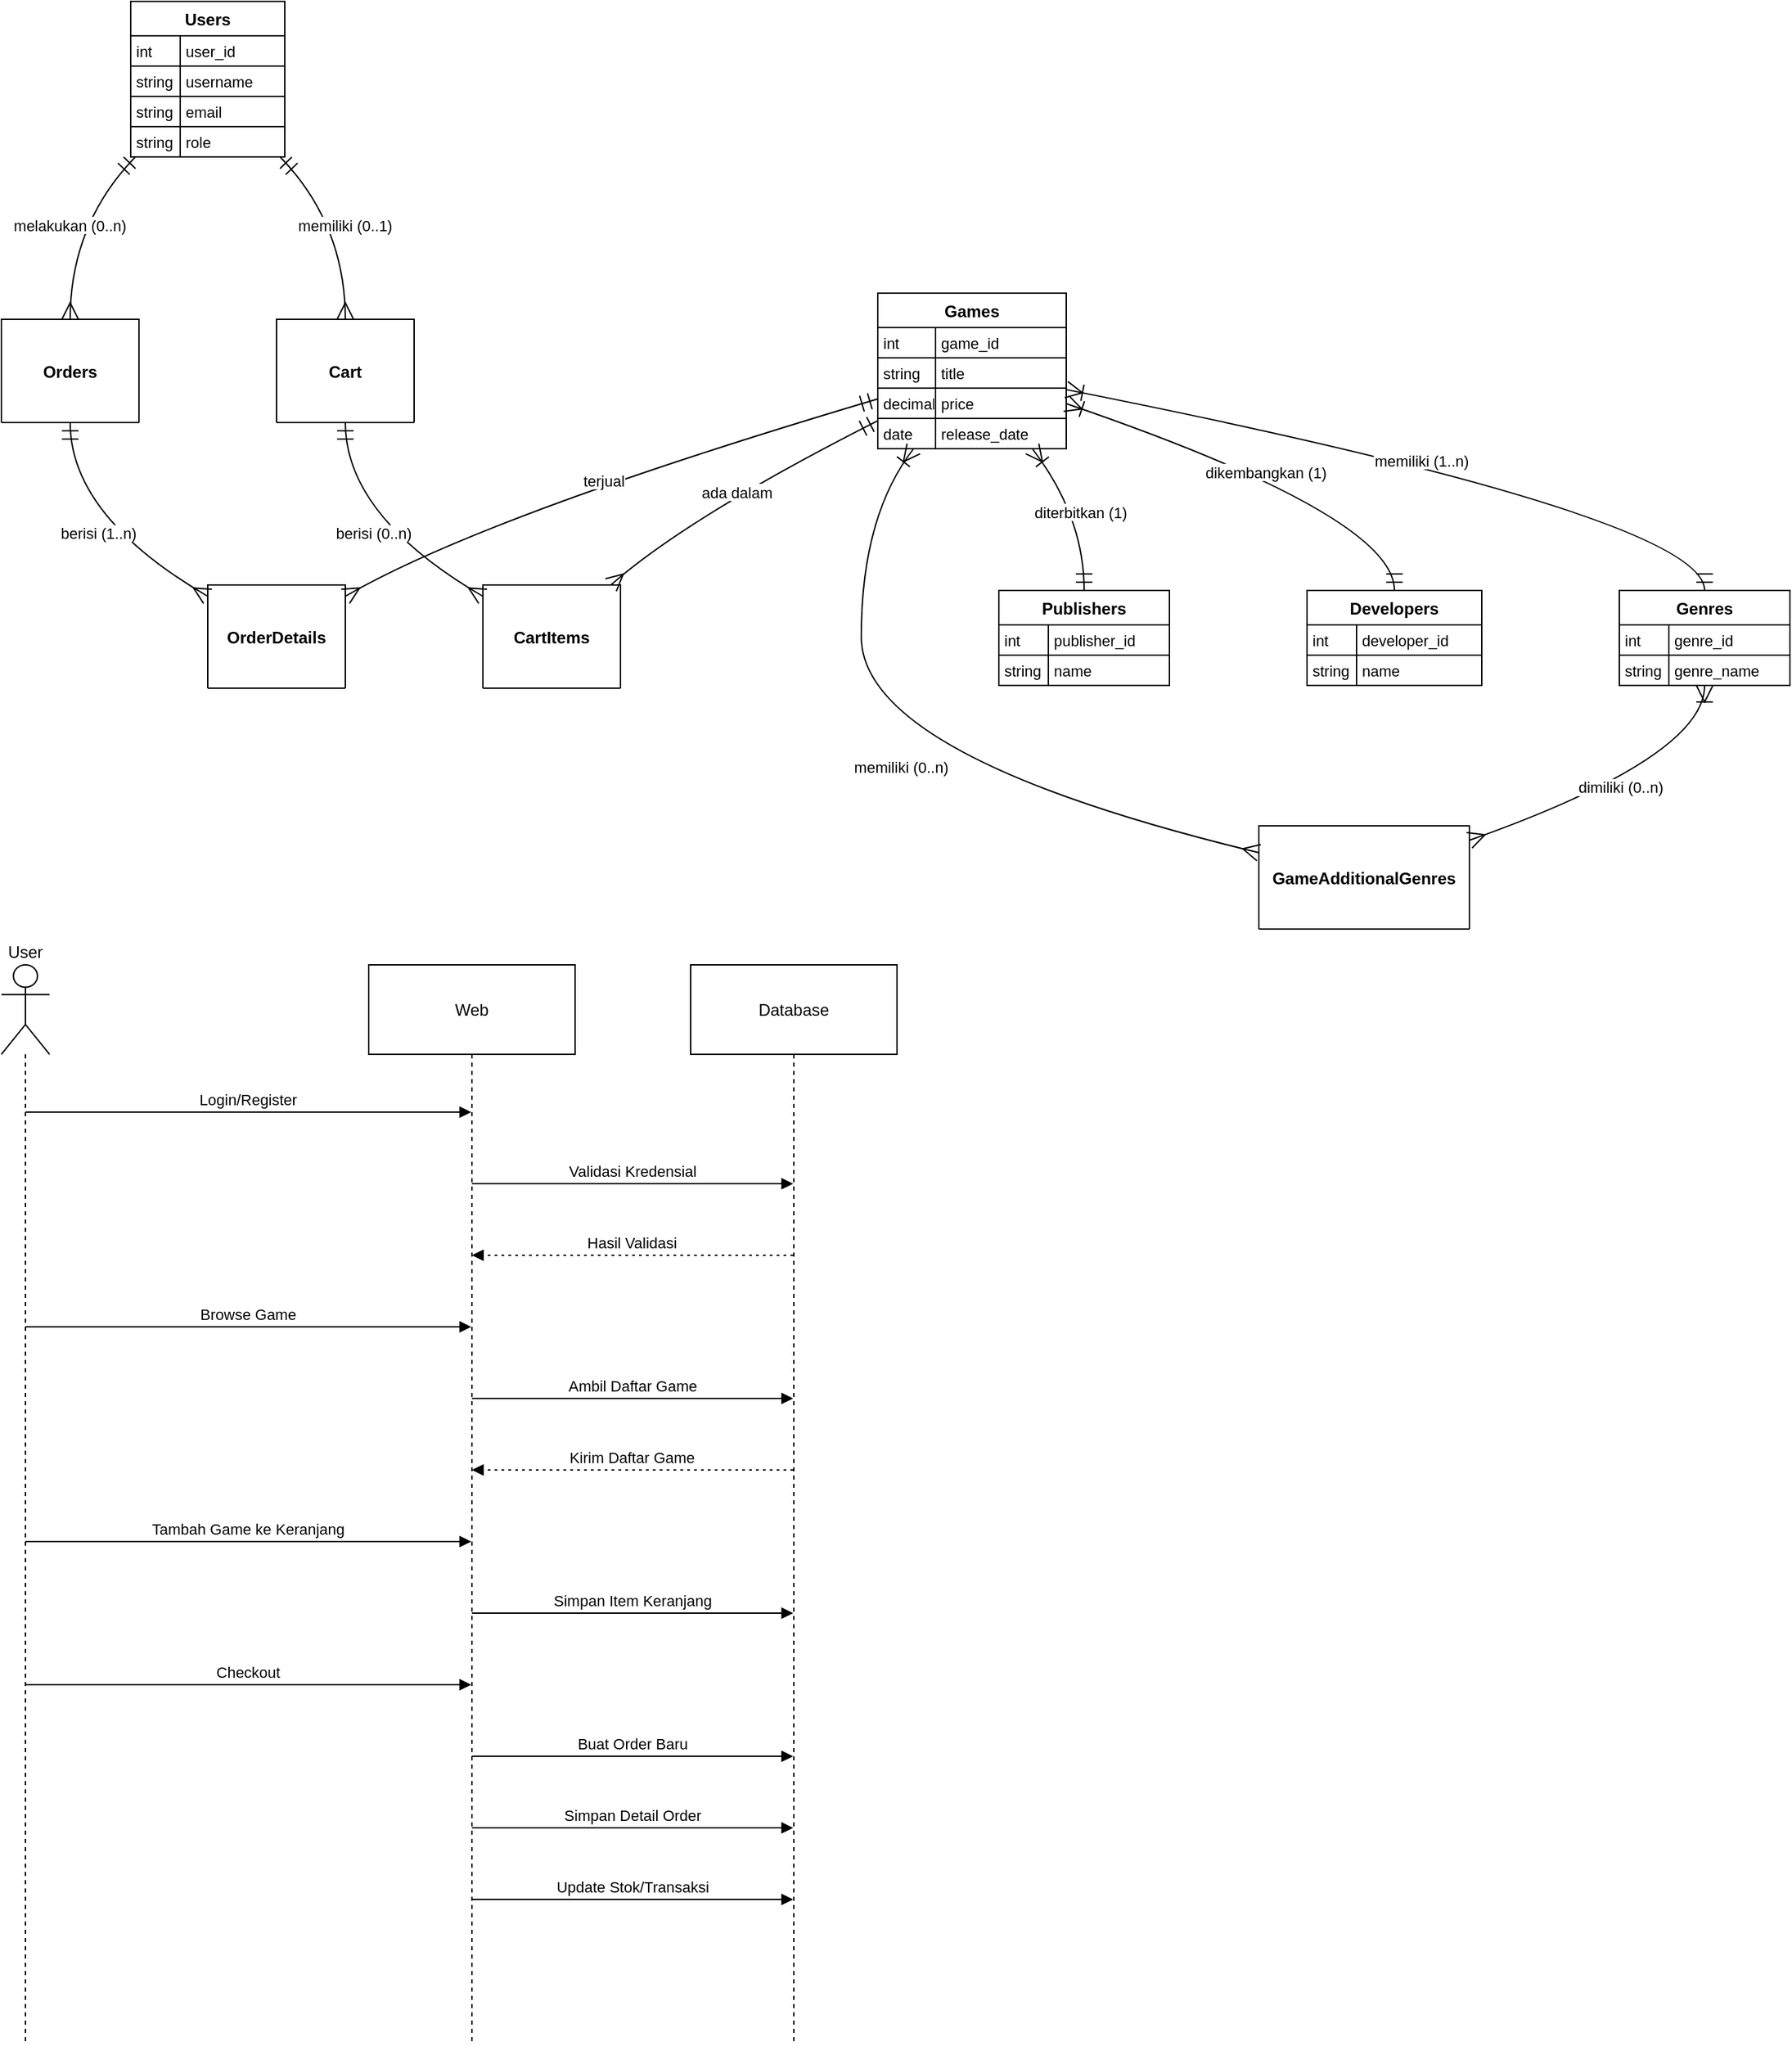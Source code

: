 <mxfile version="25.0.3">
  <diagram name="Page-1" id="B8S5PKxlE_HWRli8H1-x">
    <mxGraphModel dx="1500" dy="951" grid="1" gridSize="10" guides="1" tooltips="1" connect="1" arrows="1" fold="1" page="1" pageScale="1" pageWidth="850" pageHeight="1100" math="0" shadow="0">
      <root>
        <mxCell id="0" />
        <mxCell id="1" parent="0" />
        <mxCell id="mNAGnWDZsvZTTTlplhB_-1" value="Users" style="shape=table;startSize=25;container=1;collapsible=0;childLayout=tableLayout;fixedRows=1;rowLines=1;fontStyle=1;align=center;resizeLast=1;" vertex="1" parent="1">
          <mxGeometry x="114" y="20" width="112" height="113" as="geometry" />
        </mxCell>
        <mxCell id="mNAGnWDZsvZTTTlplhB_-2" style="shape=tableRow;horizontal=0;startSize=0;swimlaneHead=0;swimlaneBody=0;fillColor=none;collapsible=0;dropTarget=0;points=[[0,0.5],[1,0.5]];portConstraint=eastwest;top=0;left=0;right=0;bottom=0;" vertex="1" parent="mNAGnWDZsvZTTTlplhB_-1">
          <mxGeometry y="25" width="112" height="22" as="geometry" />
        </mxCell>
        <mxCell id="mNAGnWDZsvZTTTlplhB_-3" value="int" style="shape=partialRectangle;connectable=0;fillColor=none;top=0;left=0;bottom=0;right=0;align=left;spacingLeft=2;overflow=hidden;fontSize=11;" vertex="1" parent="mNAGnWDZsvZTTTlplhB_-2">
          <mxGeometry width="36" height="22" as="geometry">
            <mxRectangle width="36" height="22" as="alternateBounds" />
          </mxGeometry>
        </mxCell>
        <mxCell id="mNAGnWDZsvZTTTlplhB_-4" value="user_id" style="shape=partialRectangle;connectable=0;fillColor=none;top=0;left=0;bottom=0;right=0;align=left;spacingLeft=2;overflow=hidden;fontSize=11;" vertex="1" parent="mNAGnWDZsvZTTTlplhB_-2">
          <mxGeometry x="36" width="76" height="22" as="geometry">
            <mxRectangle width="76" height="22" as="alternateBounds" />
          </mxGeometry>
        </mxCell>
        <mxCell id="mNAGnWDZsvZTTTlplhB_-5" style="shape=tableRow;horizontal=0;startSize=0;swimlaneHead=0;swimlaneBody=0;fillColor=none;collapsible=0;dropTarget=0;points=[[0,0.5],[1,0.5]];portConstraint=eastwest;top=0;left=0;right=0;bottom=0;" vertex="1" parent="mNAGnWDZsvZTTTlplhB_-1">
          <mxGeometry y="47" width="112" height="22" as="geometry" />
        </mxCell>
        <mxCell id="mNAGnWDZsvZTTTlplhB_-6" value="string" style="shape=partialRectangle;connectable=0;fillColor=none;top=0;left=0;bottom=0;right=0;align=left;spacingLeft=2;overflow=hidden;fontSize=11;" vertex="1" parent="mNAGnWDZsvZTTTlplhB_-5">
          <mxGeometry width="36" height="22" as="geometry">
            <mxRectangle width="36" height="22" as="alternateBounds" />
          </mxGeometry>
        </mxCell>
        <mxCell id="mNAGnWDZsvZTTTlplhB_-7" value="username" style="shape=partialRectangle;connectable=0;fillColor=none;top=0;left=0;bottom=0;right=0;align=left;spacingLeft=2;overflow=hidden;fontSize=11;" vertex="1" parent="mNAGnWDZsvZTTTlplhB_-5">
          <mxGeometry x="36" width="76" height="22" as="geometry">
            <mxRectangle width="76" height="22" as="alternateBounds" />
          </mxGeometry>
        </mxCell>
        <mxCell id="mNAGnWDZsvZTTTlplhB_-8" style="shape=tableRow;horizontal=0;startSize=0;swimlaneHead=0;swimlaneBody=0;fillColor=none;collapsible=0;dropTarget=0;points=[[0,0.5],[1,0.5]];portConstraint=eastwest;top=0;left=0;right=0;bottom=0;" vertex="1" parent="mNAGnWDZsvZTTTlplhB_-1">
          <mxGeometry y="69" width="112" height="22" as="geometry" />
        </mxCell>
        <mxCell id="mNAGnWDZsvZTTTlplhB_-9" value="string" style="shape=partialRectangle;connectable=0;fillColor=none;top=0;left=0;bottom=0;right=0;align=left;spacingLeft=2;overflow=hidden;fontSize=11;" vertex="1" parent="mNAGnWDZsvZTTTlplhB_-8">
          <mxGeometry width="36" height="22" as="geometry">
            <mxRectangle width="36" height="22" as="alternateBounds" />
          </mxGeometry>
        </mxCell>
        <mxCell id="mNAGnWDZsvZTTTlplhB_-10" value="email" style="shape=partialRectangle;connectable=0;fillColor=none;top=0;left=0;bottom=0;right=0;align=left;spacingLeft=2;overflow=hidden;fontSize=11;" vertex="1" parent="mNAGnWDZsvZTTTlplhB_-8">
          <mxGeometry x="36" width="76" height="22" as="geometry">
            <mxRectangle width="76" height="22" as="alternateBounds" />
          </mxGeometry>
        </mxCell>
        <mxCell id="mNAGnWDZsvZTTTlplhB_-11" style="shape=tableRow;horizontal=0;startSize=0;swimlaneHead=0;swimlaneBody=0;fillColor=none;collapsible=0;dropTarget=0;points=[[0,0.5],[1,0.5]];portConstraint=eastwest;top=0;left=0;right=0;bottom=0;" vertex="1" parent="mNAGnWDZsvZTTTlplhB_-1">
          <mxGeometry y="91" width="112" height="22" as="geometry" />
        </mxCell>
        <mxCell id="mNAGnWDZsvZTTTlplhB_-12" value="string" style="shape=partialRectangle;connectable=0;fillColor=none;top=0;left=0;bottom=0;right=0;align=left;spacingLeft=2;overflow=hidden;fontSize=11;" vertex="1" parent="mNAGnWDZsvZTTTlplhB_-11">
          <mxGeometry width="36" height="22" as="geometry">
            <mxRectangle width="36" height="22" as="alternateBounds" />
          </mxGeometry>
        </mxCell>
        <mxCell id="mNAGnWDZsvZTTTlplhB_-13" value="role" style="shape=partialRectangle;connectable=0;fillColor=none;top=0;left=0;bottom=0;right=0;align=left;spacingLeft=2;overflow=hidden;fontSize=11;" vertex="1" parent="mNAGnWDZsvZTTTlplhB_-11">
          <mxGeometry x="36" width="76" height="22" as="geometry">
            <mxRectangle width="76" height="22" as="alternateBounds" />
          </mxGeometry>
        </mxCell>
        <mxCell id="mNAGnWDZsvZTTTlplhB_-14" value="Cart" style="shape=table;startSize=75;container=1;collapsible=0;childLayout=tableLayout;fixedRows=1;rowLines=1;fontStyle=1;align=center;resizeLast=1;" vertex="1" parent="1">
          <mxGeometry x="220" y="251" width="100" height="75" as="geometry" />
        </mxCell>
        <mxCell id="mNAGnWDZsvZTTTlplhB_-15" value="Orders" style="shape=table;startSize=75;container=1;collapsible=0;childLayout=tableLayout;fixedRows=1;rowLines=1;fontStyle=1;align=center;resizeLast=1;" vertex="1" parent="1">
          <mxGeometry x="20" y="251" width="100" height="75" as="geometry" />
        </mxCell>
        <mxCell id="mNAGnWDZsvZTTTlplhB_-16" value="Games" style="shape=table;startSize=25;container=1;collapsible=0;childLayout=tableLayout;fixedRows=1;rowLines=1;fontStyle=1;align=center;resizeLast=1;" vertex="1" parent="1">
          <mxGeometry x="657" y="232" width="137" height="113" as="geometry" />
        </mxCell>
        <mxCell id="mNAGnWDZsvZTTTlplhB_-17" style="shape=tableRow;horizontal=0;startSize=0;swimlaneHead=0;swimlaneBody=0;fillColor=none;collapsible=0;dropTarget=0;points=[[0,0.5],[1,0.5]];portConstraint=eastwest;top=0;left=0;right=0;bottom=0;" vertex="1" parent="mNAGnWDZsvZTTTlplhB_-16">
          <mxGeometry y="25" width="137" height="22" as="geometry" />
        </mxCell>
        <mxCell id="mNAGnWDZsvZTTTlplhB_-18" value="int" style="shape=partialRectangle;connectable=0;fillColor=none;top=0;left=0;bottom=0;right=0;align=left;spacingLeft=2;overflow=hidden;fontSize=11;" vertex="1" parent="mNAGnWDZsvZTTTlplhB_-17">
          <mxGeometry width="42" height="22" as="geometry">
            <mxRectangle width="42" height="22" as="alternateBounds" />
          </mxGeometry>
        </mxCell>
        <mxCell id="mNAGnWDZsvZTTTlplhB_-19" value="game_id" style="shape=partialRectangle;connectable=0;fillColor=none;top=0;left=0;bottom=0;right=0;align=left;spacingLeft=2;overflow=hidden;fontSize=11;" vertex="1" parent="mNAGnWDZsvZTTTlplhB_-17">
          <mxGeometry x="42" width="95" height="22" as="geometry">
            <mxRectangle width="95" height="22" as="alternateBounds" />
          </mxGeometry>
        </mxCell>
        <mxCell id="mNAGnWDZsvZTTTlplhB_-20" style="shape=tableRow;horizontal=0;startSize=0;swimlaneHead=0;swimlaneBody=0;fillColor=none;collapsible=0;dropTarget=0;points=[[0,0.5],[1,0.5]];portConstraint=eastwest;top=0;left=0;right=0;bottom=0;" vertex="1" parent="mNAGnWDZsvZTTTlplhB_-16">
          <mxGeometry y="47" width="137" height="22" as="geometry" />
        </mxCell>
        <mxCell id="mNAGnWDZsvZTTTlplhB_-21" value="string" style="shape=partialRectangle;connectable=0;fillColor=none;top=0;left=0;bottom=0;right=0;align=left;spacingLeft=2;overflow=hidden;fontSize=11;" vertex="1" parent="mNAGnWDZsvZTTTlplhB_-20">
          <mxGeometry width="42" height="22" as="geometry">
            <mxRectangle width="42" height="22" as="alternateBounds" />
          </mxGeometry>
        </mxCell>
        <mxCell id="mNAGnWDZsvZTTTlplhB_-22" value="title" style="shape=partialRectangle;connectable=0;fillColor=none;top=0;left=0;bottom=0;right=0;align=left;spacingLeft=2;overflow=hidden;fontSize=11;" vertex="1" parent="mNAGnWDZsvZTTTlplhB_-20">
          <mxGeometry x="42" width="95" height="22" as="geometry">
            <mxRectangle width="95" height="22" as="alternateBounds" />
          </mxGeometry>
        </mxCell>
        <mxCell id="mNAGnWDZsvZTTTlplhB_-23" style="shape=tableRow;horizontal=0;startSize=0;swimlaneHead=0;swimlaneBody=0;fillColor=none;collapsible=0;dropTarget=0;points=[[0,0.5],[1,0.5]];portConstraint=eastwest;top=0;left=0;right=0;bottom=0;" vertex="1" parent="mNAGnWDZsvZTTTlplhB_-16">
          <mxGeometry y="69" width="137" height="22" as="geometry" />
        </mxCell>
        <mxCell id="mNAGnWDZsvZTTTlplhB_-24" value="decimal" style="shape=partialRectangle;connectable=0;fillColor=none;top=0;left=0;bottom=0;right=0;align=left;spacingLeft=2;overflow=hidden;fontSize=11;" vertex="1" parent="mNAGnWDZsvZTTTlplhB_-23">
          <mxGeometry width="42" height="22" as="geometry">
            <mxRectangle width="42" height="22" as="alternateBounds" />
          </mxGeometry>
        </mxCell>
        <mxCell id="mNAGnWDZsvZTTTlplhB_-25" value="price" style="shape=partialRectangle;connectable=0;fillColor=none;top=0;left=0;bottom=0;right=0;align=left;spacingLeft=2;overflow=hidden;fontSize=11;" vertex="1" parent="mNAGnWDZsvZTTTlplhB_-23">
          <mxGeometry x="42" width="95" height="22" as="geometry">
            <mxRectangle width="95" height="22" as="alternateBounds" />
          </mxGeometry>
        </mxCell>
        <mxCell id="mNAGnWDZsvZTTTlplhB_-26" style="shape=tableRow;horizontal=0;startSize=0;swimlaneHead=0;swimlaneBody=0;fillColor=none;collapsible=0;dropTarget=0;points=[[0,0.5],[1,0.5]];portConstraint=eastwest;top=0;left=0;right=0;bottom=0;" vertex="1" parent="mNAGnWDZsvZTTTlplhB_-16">
          <mxGeometry y="91" width="137" height="22" as="geometry" />
        </mxCell>
        <mxCell id="mNAGnWDZsvZTTTlplhB_-27" value="date" style="shape=partialRectangle;connectable=0;fillColor=none;top=0;left=0;bottom=0;right=0;align=left;spacingLeft=2;overflow=hidden;fontSize=11;" vertex="1" parent="mNAGnWDZsvZTTTlplhB_-26">
          <mxGeometry width="42" height="22" as="geometry">
            <mxRectangle width="42" height="22" as="alternateBounds" />
          </mxGeometry>
        </mxCell>
        <mxCell id="mNAGnWDZsvZTTTlplhB_-28" value="release_date" style="shape=partialRectangle;connectable=0;fillColor=none;top=0;left=0;bottom=0;right=0;align=left;spacingLeft=2;overflow=hidden;fontSize=11;" vertex="1" parent="mNAGnWDZsvZTTTlplhB_-26">
          <mxGeometry x="42" width="95" height="22" as="geometry">
            <mxRectangle width="95" height="22" as="alternateBounds" />
          </mxGeometry>
        </mxCell>
        <mxCell id="mNAGnWDZsvZTTTlplhB_-29" value="Genres" style="shape=table;startSize=25;container=1;collapsible=0;childLayout=tableLayout;fixedRows=1;rowLines=1;fontStyle=1;align=center;resizeLast=1;" vertex="1" parent="1">
          <mxGeometry x="1196" y="448" width="124" height="69" as="geometry" />
        </mxCell>
        <mxCell id="mNAGnWDZsvZTTTlplhB_-30" style="shape=tableRow;horizontal=0;startSize=0;swimlaneHead=0;swimlaneBody=0;fillColor=none;collapsible=0;dropTarget=0;points=[[0,0.5],[1,0.5]];portConstraint=eastwest;top=0;left=0;right=0;bottom=0;" vertex="1" parent="mNAGnWDZsvZTTTlplhB_-29">
          <mxGeometry y="25" width="124" height="22" as="geometry" />
        </mxCell>
        <mxCell id="mNAGnWDZsvZTTTlplhB_-31" value="int" style="shape=partialRectangle;connectable=0;fillColor=none;top=0;left=0;bottom=0;right=0;align=left;spacingLeft=2;overflow=hidden;fontSize=11;" vertex="1" parent="mNAGnWDZsvZTTTlplhB_-30">
          <mxGeometry width="36" height="22" as="geometry">
            <mxRectangle width="36" height="22" as="alternateBounds" />
          </mxGeometry>
        </mxCell>
        <mxCell id="mNAGnWDZsvZTTTlplhB_-32" value="genre_id" style="shape=partialRectangle;connectable=0;fillColor=none;top=0;left=0;bottom=0;right=0;align=left;spacingLeft=2;overflow=hidden;fontSize=11;" vertex="1" parent="mNAGnWDZsvZTTTlplhB_-30">
          <mxGeometry x="36" width="88" height="22" as="geometry">
            <mxRectangle width="88" height="22" as="alternateBounds" />
          </mxGeometry>
        </mxCell>
        <mxCell id="mNAGnWDZsvZTTTlplhB_-33" style="shape=tableRow;horizontal=0;startSize=0;swimlaneHead=0;swimlaneBody=0;fillColor=none;collapsible=0;dropTarget=0;points=[[0,0.5],[1,0.5]];portConstraint=eastwest;top=0;left=0;right=0;bottom=0;" vertex="1" parent="mNAGnWDZsvZTTTlplhB_-29">
          <mxGeometry y="47" width="124" height="22" as="geometry" />
        </mxCell>
        <mxCell id="mNAGnWDZsvZTTTlplhB_-34" value="string" style="shape=partialRectangle;connectable=0;fillColor=none;top=0;left=0;bottom=0;right=0;align=left;spacingLeft=2;overflow=hidden;fontSize=11;" vertex="1" parent="mNAGnWDZsvZTTTlplhB_-33">
          <mxGeometry width="36" height="22" as="geometry">
            <mxRectangle width="36" height="22" as="alternateBounds" />
          </mxGeometry>
        </mxCell>
        <mxCell id="mNAGnWDZsvZTTTlplhB_-35" value="genre_name" style="shape=partialRectangle;connectable=0;fillColor=none;top=0;left=0;bottom=0;right=0;align=left;spacingLeft=2;overflow=hidden;fontSize=11;" vertex="1" parent="mNAGnWDZsvZTTTlplhB_-33">
          <mxGeometry x="36" width="88" height="22" as="geometry">
            <mxRectangle width="88" height="22" as="alternateBounds" />
          </mxGeometry>
        </mxCell>
        <mxCell id="mNAGnWDZsvZTTTlplhB_-36" value="Developers" style="shape=table;startSize=25;container=1;collapsible=0;childLayout=tableLayout;fixedRows=1;rowLines=1;fontStyle=1;align=center;resizeLast=1;" vertex="1" parent="1">
          <mxGeometry x="969" y="448" width="127" height="69" as="geometry" />
        </mxCell>
        <mxCell id="mNAGnWDZsvZTTTlplhB_-37" style="shape=tableRow;horizontal=0;startSize=0;swimlaneHead=0;swimlaneBody=0;fillColor=none;collapsible=0;dropTarget=0;points=[[0,0.5],[1,0.5]];portConstraint=eastwest;top=0;left=0;right=0;bottom=0;" vertex="1" parent="mNAGnWDZsvZTTTlplhB_-36">
          <mxGeometry y="25" width="127" height="22" as="geometry" />
        </mxCell>
        <mxCell id="mNAGnWDZsvZTTTlplhB_-38" value="int" style="shape=partialRectangle;connectable=0;fillColor=none;top=0;left=0;bottom=0;right=0;align=left;spacingLeft=2;overflow=hidden;fontSize=11;" vertex="1" parent="mNAGnWDZsvZTTTlplhB_-37">
          <mxGeometry width="36" height="22" as="geometry">
            <mxRectangle width="36" height="22" as="alternateBounds" />
          </mxGeometry>
        </mxCell>
        <mxCell id="mNAGnWDZsvZTTTlplhB_-39" value="developer_id" style="shape=partialRectangle;connectable=0;fillColor=none;top=0;left=0;bottom=0;right=0;align=left;spacingLeft=2;overflow=hidden;fontSize=11;" vertex="1" parent="mNAGnWDZsvZTTTlplhB_-37">
          <mxGeometry x="36" width="91" height="22" as="geometry">
            <mxRectangle width="91" height="22" as="alternateBounds" />
          </mxGeometry>
        </mxCell>
        <mxCell id="mNAGnWDZsvZTTTlplhB_-40" style="shape=tableRow;horizontal=0;startSize=0;swimlaneHead=0;swimlaneBody=0;fillColor=none;collapsible=0;dropTarget=0;points=[[0,0.5],[1,0.5]];portConstraint=eastwest;top=0;left=0;right=0;bottom=0;" vertex="1" parent="mNAGnWDZsvZTTTlplhB_-36">
          <mxGeometry y="47" width="127" height="22" as="geometry" />
        </mxCell>
        <mxCell id="mNAGnWDZsvZTTTlplhB_-41" value="string" style="shape=partialRectangle;connectable=0;fillColor=none;top=0;left=0;bottom=0;right=0;align=left;spacingLeft=2;overflow=hidden;fontSize=11;" vertex="1" parent="mNAGnWDZsvZTTTlplhB_-40">
          <mxGeometry width="36" height="22" as="geometry">
            <mxRectangle width="36" height="22" as="alternateBounds" />
          </mxGeometry>
        </mxCell>
        <mxCell id="mNAGnWDZsvZTTTlplhB_-42" value="name" style="shape=partialRectangle;connectable=0;fillColor=none;top=0;left=0;bottom=0;right=0;align=left;spacingLeft=2;overflow=hidden;fontSize=11;" vertex="1" parent="mNAGnWDZsvZTTTlplhB_-40">
          <mxGeometry x="36" width="91" height="22" as="geometry">
            <mxRectangle width="91" height="22" as="alternateBounds" />
          </mxGeometry>
        </mxCell>
        <mxCell id="mNAGnWDZsvZTTTlplhB_-43" value="Publishers" style="shape=table;startSize=25;container=1;collapsible=0;childLayout=tableLayout;fixedRows=1;rowLines=1;fontStyle=1;align=center;resizeLast=1;" vertex="1" parent="1">
          <mxGeometry x="745" y="448" width="124" height="69" as="geometry" />
        </mxCell>
        <mxCell id="mNAGnWDZsvZTTTlplhB_-44" style="shape=tableRow;horizontal=0;startSize=0;swimlaneHead=0;swimlaneBody=0;fillColor=none;collapsible=0;dropTarget=0;points=[[0,0.5],[1,0.5]];portConstraint=eastwest;top=0;left=0;right=0;bottom=0;" vertex="1" parent="mNAGnWDZsvZTTTlplhB_-43">
          <mxGeometry y="25" width="124" height="22" as="geometry" />
        </mxCell>
        <mxCell id="mNAGnWDZsvZTTTlplhB_-45" value="int" style="shape=partialRectangle;connectable=0;fillColor=none;top=0;left=0;bottom=0;right=0;align=left;spacingLeft=2;overflow=hidden;fontSize=11;" vertex="1" parent="mNAGnWDZsvZTTTlplhB_-44">
          <mxGeometry width="36" height="22" as="geometry">
            <mxRectangle width="36" height="22" as="alternateBounds" />
          </mxGeometry>
        </mxCell>
        <mxCell id="mNAGnWDZsvZTTTlplhB_-46" value="publisher_id" style="shape=partialRectangle;connectable=0;fillColor=none;top=0;left=0;bottom=0;right=0;align=left;spacingLeft=2;overflow=hidden;fontSize=11;" vertex="1" parent="mNAGnWDZsvZTTTlplhB_-44">
          <mxGeometry x="36" width="88" height="22" as="geometry">
            <mxRectangle width="88" height="22" as="alternateBounds" />
          </mxGeometry>
        </mxCell>
        <mxCell id="mNAGnWDZsvZTTTlplhB_-47" style="shape=tableRow;horizontal=0;startSize=0;swimlaneHead=0;swimlaneBody=0;fillColor=none;collapsible=0;dropTarget=0;points=[[0,0.5],[1,0.5]];portConstraint=eastwest;top=0;left=0;right=0;bottom=0;" vertex="1" parent="mNAGnWDZsvZTTTlplhB_-43">
          <mxGeometry y="47" width="124" height="22" as="geometry" />
        </mxCell>
        <mxCell id="mNAGnWDZsvZTTTlplhB_-48" value="string" style="shape=partialRectangle;connectable=0;fillColor=none;top=0;left=0;bottom=0;right=0;align=left;spacingLeft=2;overflow=hidden;fontSize=11;" vertex="1" parent="mNAGnWDZsvZTTTlplhB_-47">
          <mxGeometry width="36" height="22" as="geometry">
            <mxRectangle width="36" height="22" as="alternateBounds" />
          </mxGeometry>
        </mxCell>
        <mxCell id="mNAGnWDZsvZTTTlplhB_-49" value="name" style="shape=partialRectangle;connectable=0;fillColor=none;top=0;left=0;bottom=0;right=0;align=left;spacingLeft=2;overflow=hidden;fontSize=11;" vertex="1" parent="mNAGnWDZsvZTTTlplhB_-47">
          <mxGeometry x="36" width="88" height="22" as="geometry">
            <mxRectangle width="88" height="22" as="alternateBounds" />
          </mxGeometry>
        </mxCell>
        <mxCell id="mNAGnWDZsvZTTTlplhB_-50" value="GameAdditionalGenres" style="shape=table;startSize=75;container=1;collapsible=0;childLayout=tableLayout;fixedRows=1;rowLines=1;fontStyle=1;align=center;resizeLast=1;" vertex="1" parent="1">
          <mxGeometry x="934" y="619" width="153" height="75" as="geometry" />
        </mxCell>
        <mxCell id="mNAGnWDZsvZTTTlplhB_-51" value="CartItems" style="shape=table;startSize=75;container=1;collapsible=0;childLayout=tableLayout;fixedRows=1;rowLines=1;fontStyle=1;align=center;resizeLast=1;" vertex="1" parent="1">
          <mxGeometry x="370" y="444" width="100" height="75" as="geometry" />
        </mxCell>
        <mxCell id="mNAGnWDZsvZTTTlplhB_-52" value="OrderDetails" style="shape=table;startSize=75;container=1;collapsible=0;childLayout=tableLayout;fixedRows=1;rowLines=1;fontStyle=1;align=center;resizeLast=1;" vertex="1" parent="1">
          <mxGeometry x="170" y="444" width="100" height="75" as="geometry" />
        </mxCell>
        <mxCell id="mNAGnWDZsvZTTTlplhB_-53" value="memiliki (0..1)" style="curved=1;startArrow=ERmandOne;startSize=10;;endArrow=ERmany;endSize=10;;exitX=0.97;exitY=1;entryX=0.5;entryY=-0.01;rounded=0;" edge="1" parent="1" source="mNAGnWDZsvZTTTlplhB_-1" target="mNAGnWDZsvZTTTlplhB_-14">
          <mxGeometry relative="1" as="geometry">
            <Array as="points">
              <mxPoint x="270" y="182" />
            </Array>
          </mxGeometry>
        </mxCell>
        <mxCell id="mNAGnWDZsvZTTTlplhB_-54" value="melakukan (0..n)" style="curved=1;startArrow=ERmandOne;startSize=10;;endArrow=ERmany;endSize=10;;exitX=0.03;exitY=1;entryX=0.5;entryY=-0.01;rounded=0;" edge="1" parent="1" source="mNAGnWDZsvZTTTlplhB_-1" target="mNAGnWDZsvZTTTlplhB_-15">
          <mxGeometry relative="1" as="geometry">
            <Array as="points">
              <mxPoint x="70" y="182" />
            </Array>
          </mxGeometry>
        </mxCell>
        <mxCell id="mNAGnWDZsvZTTTlplhB_-55" value="memiliki (1..n)" style="curved=1;startArrow=ERoneToMany;startSize=10;;endArrow=ERmandOne;endSize=10;;exitX=1;exitY=0.62;entryX=0.5;entryY=-0.01;rounded=0;" edge="1" parent="1" source="mNAGnWDZsvZTTTlplhB_-16" target="mNAGnWDZsvZTTTlplhB_-29">
          <mxGeometry relative="1" as="geometry">
            <Array as="points">
              <mxPoint x="1258" y="394" />
            </Array>
          </mxGeometry>
        </mxCell>
        <mxCell id="mNAGnWDZsvZTTTlplhB_-56" value="dikembangkan (1)" style="curved=1;startArrow=ERoneToMany;startSize=10;;endArrow=ERmandOne;endSize=10;;exitX=1;exitY=0.71;entryX=0.5;entryY=-0.01;rounded=0;" edge="1" parent="1" source="mNAGnWDZsvZTTTlplhB_-16" target="mNAGnWDZsvZTTTlplhB_-36">
          <mxGeometry relative="1" as="geometry">
            <Array as="points">
              <mxPoint x="1033" y="394" />
            </Array>
          </mxGeometry>
        </mxCell>
        <mxCell id="mNAGnWDZsvZTTTlplhB_-57" value="diterbitkan (1)" style="curved=1;startArrow=ERoneToMany;startSize=10;;endArrow=ERmandOne;endSize=10;;exitX=0.82;exitY=1;entryX=0.5;entryY=-0.01;rounded=0;" edge="1" parent="1" source="mNAGnWDZsvZTTTlplhB_-16" target="mNAGnWDZsvZTTTlplhB_-43">
          <mxGeometry relative="1" as="geometry">
            <Array as="points">
              <mxPoint x="807" y="394" />
            </Array>
          </mxGeometry>
        </mxCell>
        <mxCell id="mNAGnWDZsvZTTTlplhB_-58" value="memiliki (0..n)" style="curved=1;startArrow=ERoneToMany;startSize=10;;endArrow=ERmany;endSize=10;;exitX=0.19;exitY=1;entryX=0;entryY=0.26;rounded=0;" edge="1" parent="1" source="mNAGnWDZsvZTTTlplhB_-16" target="mNAGnWDZsvZTTTlplhB_-50">
          <mxGeometry relative="1" as="geometry">
            <Array as="points">
              <mxPoint x="645" y="394" />
              <mxPoint x="645" y="569" />
            </Array>
          </mxGeometry>
        </mxCell>
        <mxCell id="mNAGnWDZsvZTTTlplhB_-59" value="dimiliki (0..n)" style="curved=1;startArrow=ERoneToMany;startSize=10;;endArrow=ERmany;endSize=10;;exitX=0.5;exitY=0.99;entryX=1;entryY=0.14;rounded=0;" edge="1" parent="1" source="mNAGnWDZsvZTTTlplhB_-29" target="mNAGnWDZsvZTTTlplhB_-50">
          <mxGeometry relative="1" as="geometry">
            <Array as="points">
              <mxPoint x="1258" y="569" />
            </Array>
          </mxGeometry>
        </mxCell>
        <mxCell id="mNAGnWDZsvZTTTlplhB_-60" value="berisi (0..n)" style="curved=1;startArrow=ERmandOne;startSize=10;;endArrow=ERmany;endSize=10;;exitX=0.5;exitY=0.99;entryX=0;entryY=0.11;rounded=0;" edge="1" parent="1" source="mNAGnWDZsvZTTTlplhB_-14" target="mNAGnWDZsvZTTTlplhB_-51">
          <mxGeometry relative="1" as="geometry">
            <Array as="points">
              <mxPoint x="270" y="394" />
            </Array>
          </mxGeometry>
        </mxCell>
        <mxCell id="mNAGnWDZsvZTTTlplhB_-61" value="ada dalam" style="curved=1;startArrow=ERmandOne;startSize=10;;endArrow=ERmany;endSize=10;;exitX=0;exitY=0.82;entryX=0.93;entryY=0;rounded=0;" edge="1" parent="1" source="mNAGnWDZsvZTTTlplhB_-16" target="mNAGnWDZsvZTTTlplhB_-51">
          <mxGeometry relative="1" as="geometry">
            <Array as="points">
              <mxPoint x="520" y="394" />
            </Array>
          </mxGeometry>
        </mxCell>
        <mxCell id="mNAGnWDZsvZTTTlplhB_-62" value="berisi (1..n)" style="curved=1;startArrow=ERmandOne;startSize=10;;endArrow=ERmany;endSize=10;;exitX=0.5;exitY=0.99;entryX=0;entryY=0.11;rounded=0;" edge="1" parent="1" source="mNAGnWDZsvZTTTlplhB_-15" target="mNAGnWDZsvZTTTlplhB_-52">
          <mxGeometry relative="1" as="geometry">
            <Array as="points">
              <mxPoint x="70" y="394" />
            </Array>
          </mxGeometry>
        </mxCell>
        <mxCell id="mNAGnWDZsvZTTTlplhB_-63" value="terjual" style="curved=1;startArrow=ERmandOne;startSize=10;;endArrow=ERmany;endSize=10;;exitX=0;exitY=0.68;entryX=1;entryY=0.11;rounded=0;" edge="1" parent="1" source="mNAGnWDZsvZTTTlplhB_-16" target="mNAGnWDZsvZTTTlplhB_-52">
          <mxGeometry relative="1" as="geometry">
            <Array as="points">
              <mxPoint x="370" y="394" />
            </Array>
          </mxGeometry>
        </mxCell>
        <mxCell id="mNAGnWDZsvZTTTlplhB_-64" value="User" style="shape=umlLifeline;perimeter=lifelinePerimeter;whiteSpace=wrap;container=1;dropTarget=0;collapsible=0;recursiveResize=0;outlineConnect=0;portConstraint=eastwest;newEdgeStyle={&quot;edgeStyle&quot;:&quot;elbowEdgeStyle&quot;,&quot;elbow&quot;:&quot;vertical&quot;,&quot;curved&quot;:0,&quot;rounded&quot;:0};participant=umlActor;verticalAlign=bottom;labelPosition=center;verticalLabelPosition=top;align=center;size=65;" vertex="1" parent="1">
          <mxGeometry x="20" y="720" width="35" height="784" as="geometry" />
        </mxCell>
        <mxCell id="mNAGnWDZsvZTTTlplhB_-65" value="Web" style="shape=umlLifeline;perimeter=lifelinePerimeter;whiteSpace=wrap;container=1;dropTarget=0;collapsible=0;recursiveResize=0;outlineConnect=0;portConstraint=eastwest;newEdgeStyle={&quot;edgeStyle&quot;:&quot;elbowEdgeStyle&quot;,&quot;elbow&quot;:&quot;vertical&quot;,&quot;curved&quot;:0,&quot;rounded&quot;:0};size=65;" vertex="1" parent="1">
          <mxGeometry x="287" y="720" width="150" height="784" as="geometry" />
        </mxCell>
        <mxCell id="mNAGnWDZsvZTTTlplhB_-66" value="Database" style="shape=umlLifeline;perimeter=lifelinePerimeter;whiteSpace=wrap;container=1;dropTarget=0;collapsible=0;recursiveResize=0;outlineConnect=0;portConstraint=eastwest;newEdgeStyle={&quot;edgeStyle&quot;:&quot;elbowEdgeStyle&quot;,&quot;elbow&quot;:&quot;vertical&quot;,&quot;curved&quot;:0,&quot;rounded&quot;:0};size=65;" vertex="1" parent="1">
          <mxGeometry x="521" y="720" width="150" height="784" as="geometry" />
        </mxCell>
        <mxCell id="mNAGnWDZsvZTTTlplhB_-67" value="Login/Register" style="verticalAlign=bottom;edgeStyle=elbowEdgeStyle;elbow=vertical;curved=0;rounded=0;endArrow=block;" edge="1" parent="1" source="mNAGnWDZsvZTTTlplhB_-64" target="mNAGnWDZsvZTTTlplhB_-65">
          <mxGeometry relative="1" as="geometry">
            <Array as="points">
              <mxPoint x="237" y="827" />
            </Array>
          </mxGeometry>
        </mxCell>
        <mxCell id="mNAGnWDZsvZTTTlplhB_-68" value="Validasi Kredensial" style="verticalAlign=bottom;edgeStyle=elbowEdgeStyle;elbow=vertical;curved=0;rounded=0;endArrow=block;" edge="1" parent="1" source="mNAGnWDZsvZTTTlplhB_-65" target="mNAGnWDZsvZTTTlplhB_-66">
          <mxGeometry relative="1" as="geometry">
            <Array as="points">
              <mxPoint x="488" y="879" />
            </Array>
          </mxGeometry>
        </mxCell>
        <mxCell id="mNAGnWDZsvZTTTlplhB_-69" value="Hasil Validasi" style="verticalAlign=bottom;edgeStyle=elbowEdgeStyle;elbow=vertical;curved=0;rounded=0;dashed=1;dashPattern=2 3;endArrow=block;" edge="1" parent="1" source="mNAGnWDZsvZTTTlplhB_-66" target="mNAGnWDZsvZTTTlplhB_-65">
          <mxGeometry relative="1" as="geometry">
            <Array as="points">
              <mxPoint x="491" y="931" />
            </Array>
          </mxGeometry>
        </mxCell>
        <mxCell id="mNAGnWDZsvZTTTlplhB_-70" value="Browse Game" style="verticalAlign=bottom;edgeStyle=elbowEdgeStyle;elbow=vertical;curved=0;rounded=0;endArrow=block;" edge="1" parent="1" source="mNAGnWDZsvZTTTlplhB_-64" target="mNAGnWDZsvZTTTlplhB_-65">
          <mxGeometry relative="1" as="geometry">
            <Array as="points">
              <mxPoint x="237" y="983" />
            </Array>
          </mxGeometry>
        </mxCell>
        <mxCell id="mNAGnWDZsvZTTTlplhB_-71" value="Ambil Daftar Game" style="verticalAlign=bottom;edgeStyle=elbowEdgeStyle;elbow=vertical;curved=0;rounded=0;endArrow=block;" edge="1" parent="1" source="mNAGnWDZsvZTTTlplhB_-65" target="mNAGnWDZsvZTTTlplhB_-66">
          <mxGeometry relative="1" as="geometry">
            <Array as="points">
              <mxPoint x="488" y="1035" />
            </Array>
          </mxGeometry>
        </mxCell>
        <mxCell id="mNAGnWDZsvZTTTlplhB_-72" value="Kirim Daftar Game" style="verticalAlign=bottom;edgeStyle=elbowEdgeStyle;elbow=vertical;curved=0;rounded=0;dashed=1;dashPattern=2 3;endArrow=block;" edge="1" parent="1" source="mNAGnWDZsvZTTTlplhB_-66" target="mNAGnWDZsvZTTTlplhB_-65">
          <mxGeometry relative="1" as="geometry">
            <Array as="points">
              <mxPoint x="491" y="1087" />
            </Array>
          </mxGeometry>
        </mxCell>
        <mxCell id="mNAGnWDZsvZTTTlplhB_-73" value="Tambah Game ke Keranjang" style="verticalAlign=bottom;edgeStyle=elbowEdgeStyle;elbow=vertical;curved=0;rounded=0;endArrow=block;" edge="1" parent="1" source="mNAGnWDZsvZTTTlplhB_-64" target="mNAGnWDZsvZTTTlplhB_-65">
          <mxGeometry relative="1" as="geometry">
            <Array as="points">
              <mxPoint x="237" y="1139" />
            </Array>
          </mxGeometry>
        </mxCell>
        <mxCell id="mNAGnWDZsvZTTTlplhB_-74" value="Simpan Item Keranjang" style="verticalAlign=bottom;edgeStyle=elbowEdgeStyle;elbow=vertical;curved=0;rounded=0;endArrow=block;" edge="1" parent="1" source="mNAGnWDZsvZTTTlplhB_-65" target="mNAGnWDZsvZTTTlplhB_-66">
          <mxGeometry relative="1" as="geometry">
            <Array as="points">
              <mxPoint x="488" y="1191" />
            </Array>
          </mxGeometry>
        </mxCell>
        <mxCell id="mNAGnWDZsvZTTTlplhB_-75" value="Checkout" style="verticalAlign=bottom;edgeStyle=elbowEdgeStyle;elbow=vertical;curved=0;rounded=0;endArrow=block;" edge="1" parent="1" source="mNAGnWDZsvZTTTlplhB_-64" target="mNAGnWDZsvZTTTlplhB_-65">
          <mxGeometry relative="1" as="geometry">
            <Array as="points">
              <mxPoint x="237" y="1243" />
            </Array>
          </mxGeometry>
        </mxCell>
        <mxCell id="mNAGnWDZsvZTTTlplhB_-76" value="Buat Order Baru" style="verticalAlign=bottom;edgeStyle=elbowEdgeStyle;elbow=vertical;curved=0;rounded=0;endArrow=block;" edge="1" parent="1" source="mNAGnWDZsvZTTTlplhB_-65" target="mNAGnWDZsvZTTTlplhB_-66">
          <mxGeometry relative="1" as="geometry">
            <Array as="points">
              <mxPoint x="488" y="1295" />
            </Array>
          </mxGeometry>
        </mxCell>
        <mxCell id="mNAGnWDZsvZTTTlplhB_-77" value="Simpan Detail Order" style="verticalAlign=bottom;edgeStyle=elbowEdgeStyle;elbow=vertical;curved=0;rounded=0;endArrow=block;" edge="1" parent="1" source="mNAGnWDZsvZTTTlplhB_-65" target="mNAGnWDZsvZTTTlplhB_-66">
          <mxGeometry relative="1" as="geometry">
            <Array as="points">
              <mxPoint x="488" y="1347" />
            </Array>
          </mxGeometry>
        </mxCell>
        <mxCell id="mNAGnWDZsvZTTTlplhB_-78" value="Update Stok/Transaksi" style="verticalAlign=bottom;edgeStyle=elbowEdgeStyle;elbow=vertical;curved=0;rounded=0;endArrow=block;" edge="1" parent="1" source="mNAGnWDZsvZTTTlplhB_-65" target="mNAGnWDZsvZTTTlplhB_-66">
          <mxGeometry relative="1" as="geometry">
            <Array as="points">
              <mxPoint x="488" y="1399" />
            </Array>
          </mxGeometry>
        </mxCell>
      </root>
    </mxGraphModel>
  </diagram>
</mxfile>
